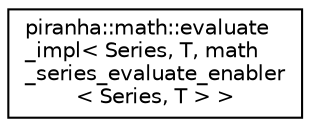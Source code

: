 digraph "Graphical Class Hierarchy"
{
  edge [fontname="Helvetica",fontsize="10",labelfontname="Helvetica",labelfontsize="10"];
  node [fontname="Helvetica",fontsize="10",shape=record];
  rankdir="LR";
  Node0 [label="piranha::math::evaluate\l_impl\< Series, T, math\l_series_evaluate_enabler\l\< Series, T \> \>",height=0.2,width=0.4,color="black", fillcolor="white", style="filled",URL="$classpiranha_1_1math_1_1evaluate__impl_3_01_series_00_01_t_00_01math__series__evaluate__enabler_3_01_series_00_01_t_01_4_01_4.html",tooltip="Specialisation of the implementation of piranha::math::evaluate() for series types. "];
}
